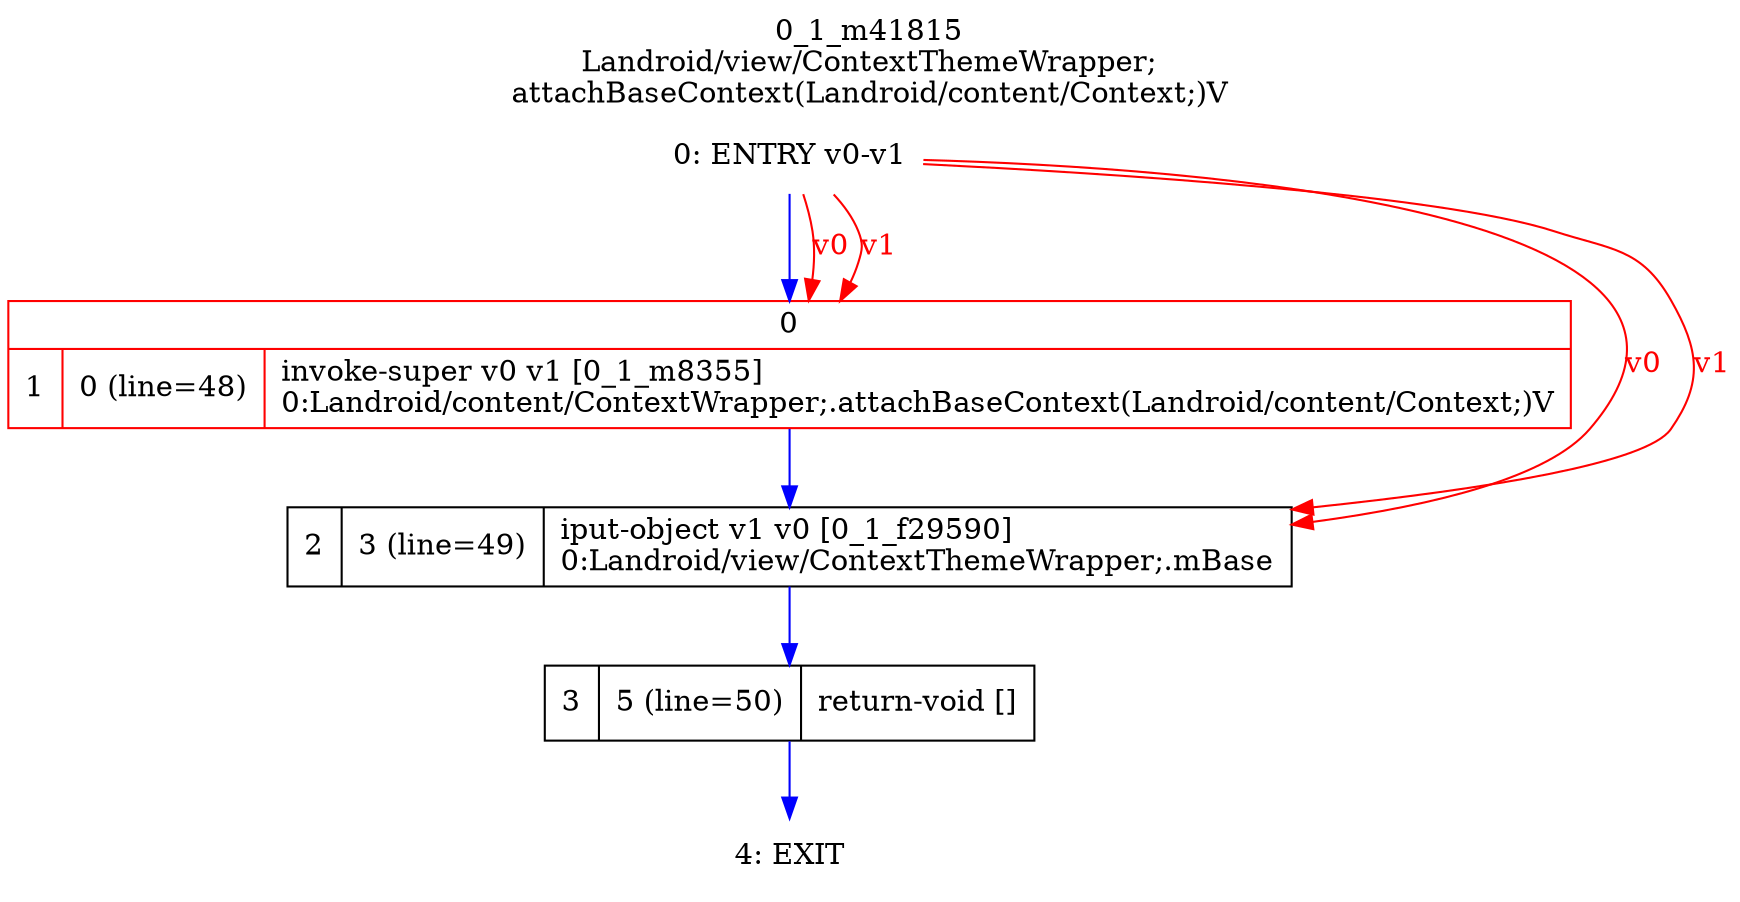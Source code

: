 digraph G {
rankdir=UD;
labelloc=t;
label="0_1_m41815\nLandroid/view/ContextThemeWrapper;
attachBaseContext(Landroid/content/Context;)V";
0[label="0: ENTRY v0-v1",shape=plaintext];
1[label="{0|{1|0 (line=48)|invoke-super v0 v1 [0_1_m8355]\l0:Landroid/content/ContextWrapper;.attachBaseContext(Landroid/content/Context;)V\l}}",shape=record,URL="0_1_m8355.dot", color=red];
2[label="2|3 (line=49)|iput-object v1 v0 [0_1_f29590]\l0:Landroid/view/ContextThemeWrapper;.mBase\l",shape=record];
3[label="3|5 (line=50)|return-void []\l",shape=record];
4[label="4: EXIT",shape=plaintext];
0->1 [color=blue, fontcolor=blue,weight=100, taillabel=""];
1->2 [color=blue, fontcolor=blue,weight=100, taillabel=""];
2->3 [color=blue, fontcolor=blue,weight=100, taillabel=""];
3->4 [color=blue, fontcolor=blue,weight=100, taillabel=""];
0->1 [color=red, fontcolor=red, label="v0"];
0->1 [color=red, fontcolor=red, label="v1"];
0->2 [color=red, fontcolor=red, label="v0"];
0->2 [color=red, fontcolor=red, label="v1"];
}
